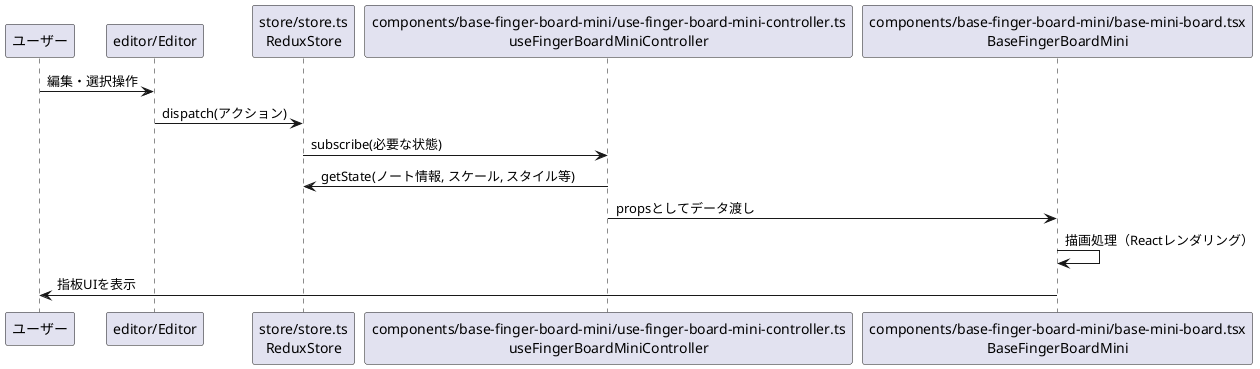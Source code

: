 ' BaseFingerBoardMini描画フロー
' 基点：src/components/base-finger-board-mini/
' 概要：ユーザー操作からBaseFingerBoardMiniが描画されるまでの流れ
@startuml
participant User as "ユーザー"
participant Editor as "editor/Editor"
participant Store as "store/store.ts\nReduxStore"
participant Controller as "components/base-finger-board-mini/use-finger-board-mini-controller.ts\nuseFingerBoardMiniController"
participant Board as "components/base-finger-board-mini/base-mini-board.tsx\nBaseFingerBoardMini"

User -> Editor: 編集・選択操作
Editor -> Store: dispatch(アクション)
Store -> Controller: subscribe(必要な状態)
Controller -> Store: getState(ノート情報, スケール, スタイル等)
Controller -> Board: propsとしてデータ渡し
Board -> Board: 描画処理（Reactレンダリング）
Board -> User: 指板UIを表示
@enduml 